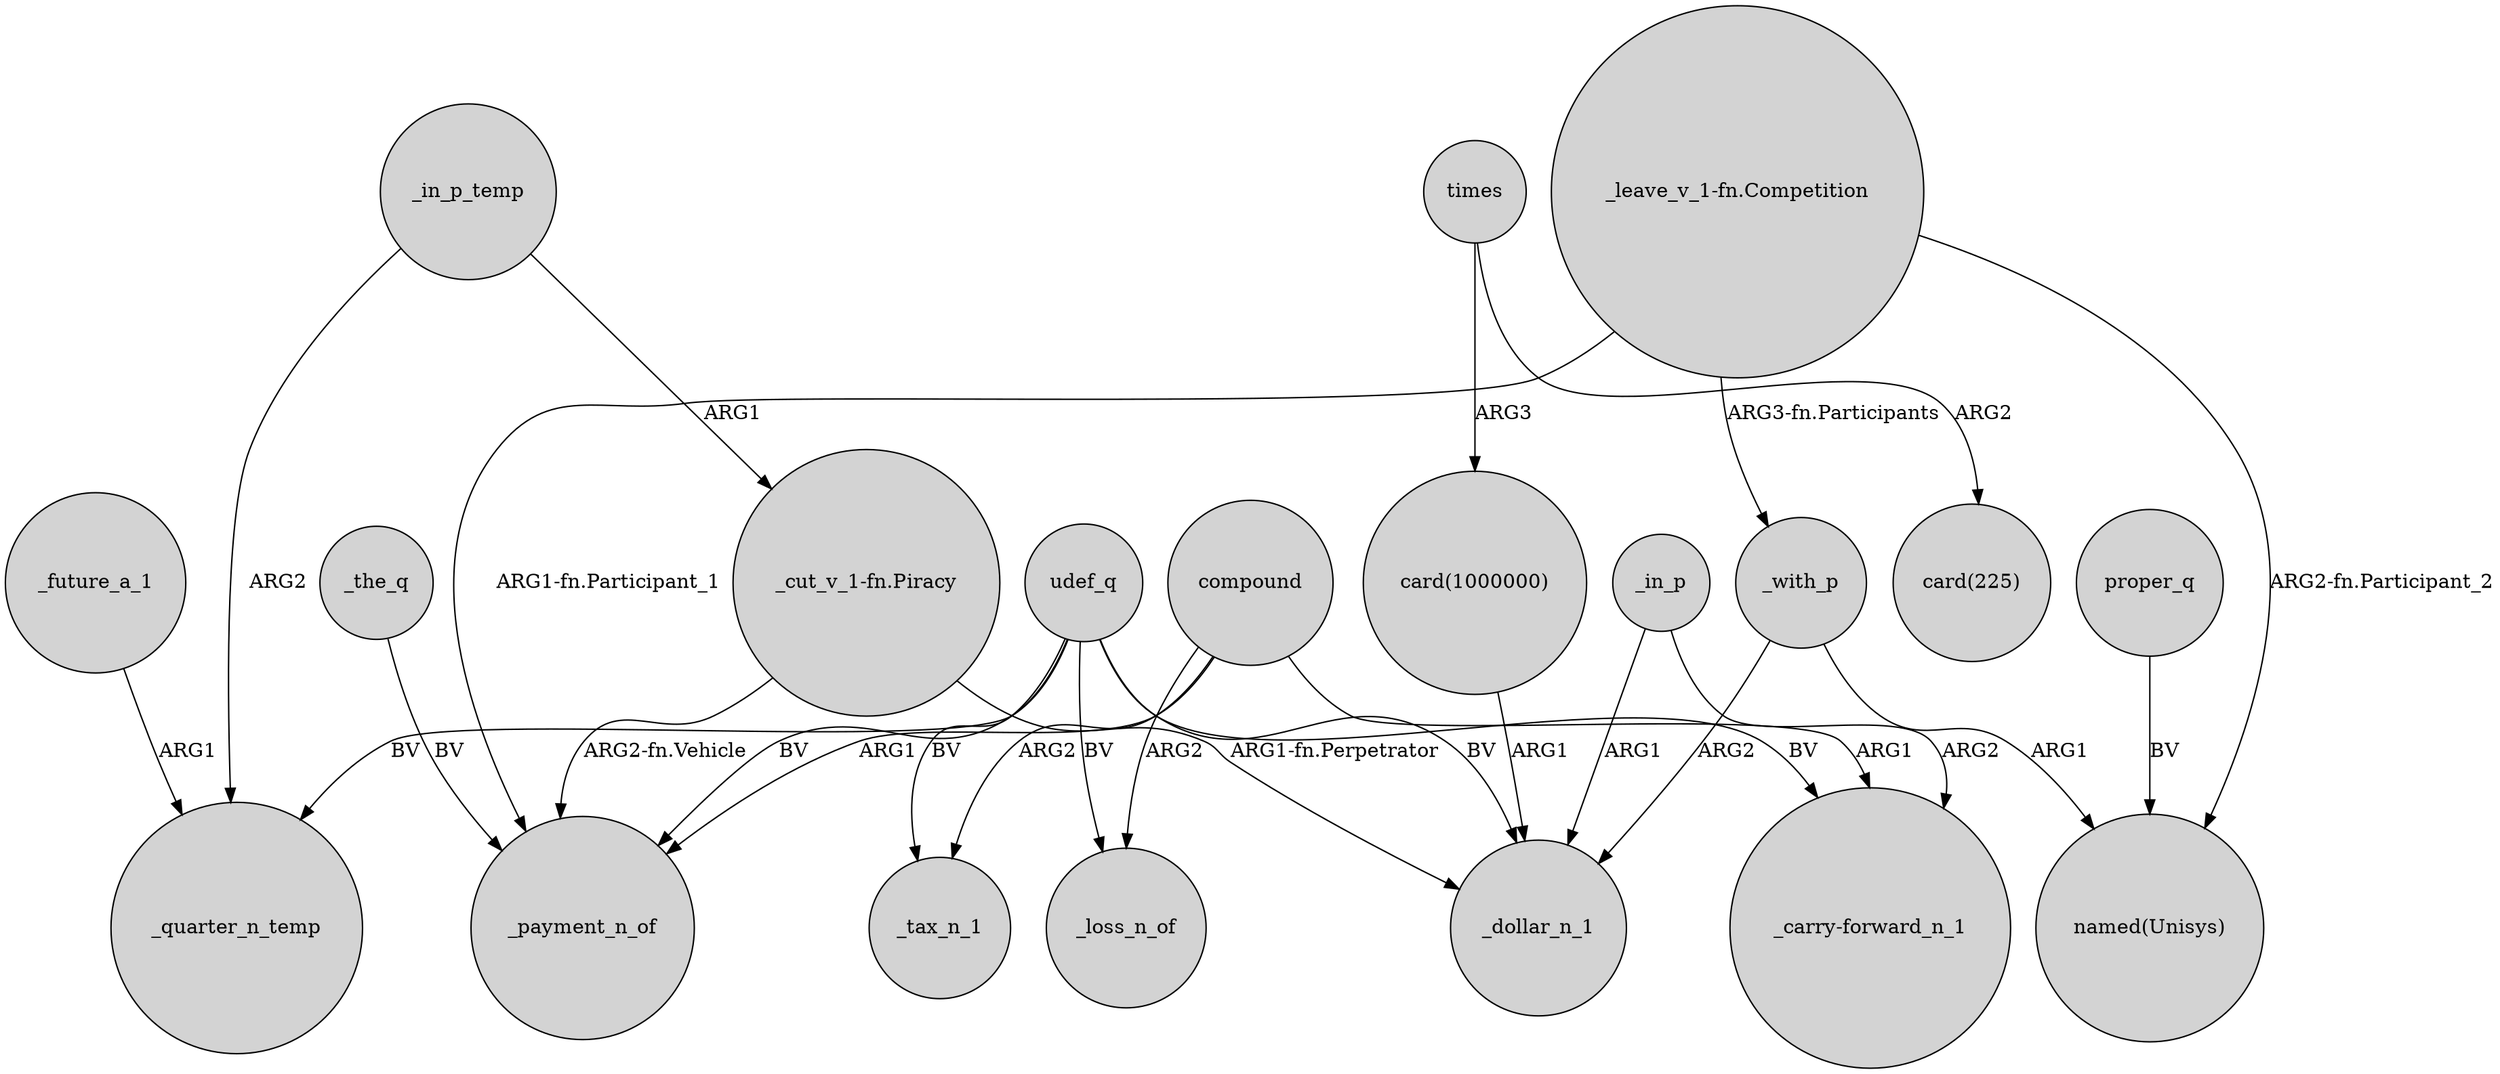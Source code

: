 digraph {
	node [shape=circle style=filled]
	_in_p_temp -> _quarter_n_temp [label=ARG2]
	"_cut_v_1-fn.Piracy" -> _dollar_n_1 [label="ARG1-fn.Perpetrator"]
	_future_a_1 -> _quarter_n_temp [label=ARG1]
	times -> "card(225)" [label=ARG2]
	udef_q -> _tax_n_1 [label=BV]
	times -> "card(1000000)" [label=ARG3]
	proper_q -> "named(Unisys)" [label=BV]
	_in_p -> "_carry-forward_n_1" [label=ARG2]
	"_leave_v_1-fn.Competition" -> _payment_n_of [label="ARG1-fn.Participant_1"]
	_in_p -> _dollar_n_1 [label=ARG1]
	udef_q -> "_carry-forward_n_1" [label=BV]
	_with_p -> "named(Unisys)" [label=ARG1]
	"_leave_v_1-fn.Competition" -> "named(Unisys)" [label="ARG2-fn.Participant_2"]
	_with_p -> _dollar_n_1 [label=ARG2]
	"_cut_v_1-fn.Piracy" -> _payment_n_of [label="ARG2-fn.Vehicle"]
	udef_q -> _loss_n_of [label=BV]
	compound -> _tax_n_1 [label=ARG2]
	udef_q -> _dollar_n_1 [label=BV]
	"card(1000000)" -> _dollar_n_1 [label=ARG1]
	compound -> _loss_n_of [label=ARG2]
	udef_q -> _payment_n_of [label=BV]
	udef_q -> _quarter_n_temp [label=BV]
	"_leave_v_1-fn.Competition" -> _with_p [label="ARG3-fn.Participants"]
	compound -> _payment_n_of [label=ARG1]
	_in_p_temp -> "_cut_v_1-fn.Piracy" [label=ARG1]
	compound -> "_carry-forward_n_1" [label=ARG1]
	_the_q -> _payment_n_of [label=BV]
}

